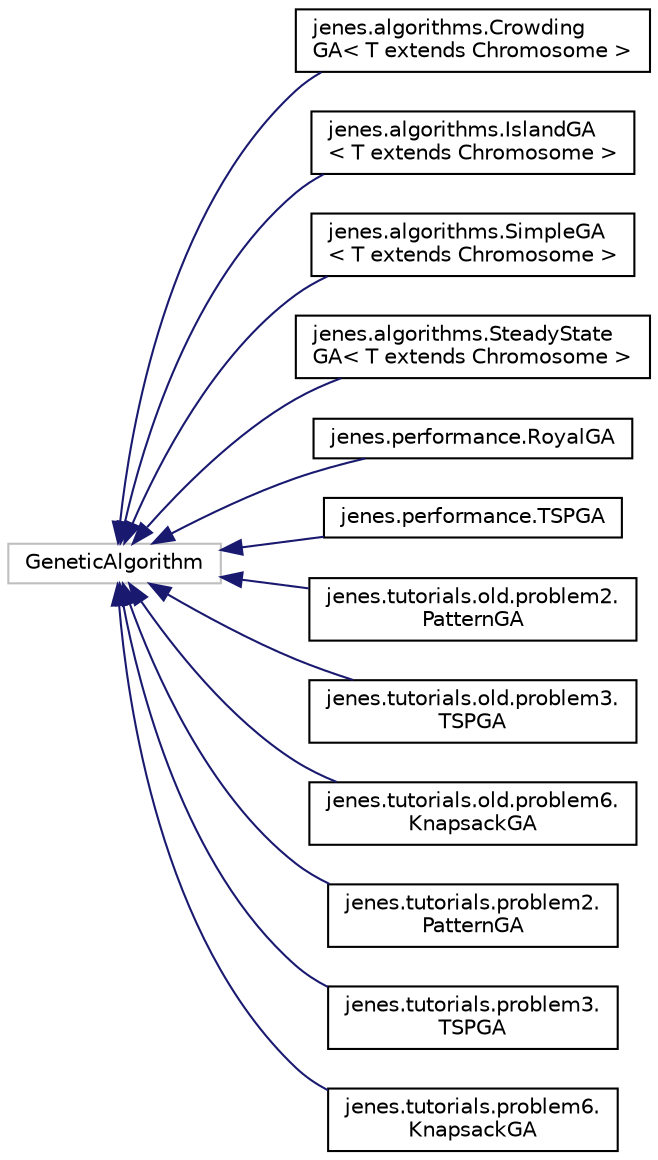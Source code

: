 digraph "Representación gráfica de la clase"
{
  edge [fontname="Helvetica",fontsize="10",labelfontname="Helvetica",labelfontsize="10"];
  node [fontname="Helvetica",fontsize="10",shape=record];
  rankdir="LR";
  Node1 [label="GeneticAlgorithm",height=0.2,width=0.4,color="grey75", fillcolor="white", style="filled"];
  Node1 -> Node2 [dir="back",color="midnightblue",fontsize="10",style="solid",fontname="Helvetica"];
  Node2 [label="jenes.algorithms.Crowding\lGA\< T extends Chromosome \>",height=0.2,width=0.4,color="black", fillcolor="white", style="filled",URL="$classjenes_1_1algorithms_1_1_crowding_g_a_3_01_t_01extends_01_chromosome_01_4.html"];
  Node1 -> Node3 [dir="back",color="midnightblue",fontsize="10",style="solid",fontname="Helvetica"];
  Node3 [label="jenes.algorithms.IslandGA\l\< T extends Chromosome \>",height=0.2,width=0.4,color="black", fillcolor="white", style="filled",URL="$classjenes_1_1algorithms_1_1_island_g_a_3_01_t_01extends_01_chromosome_01_4.html"];
  Node1 -> Node4 [dir="back",color="midnightblue",fontsize="10",style="solid",fontname="Helvetica"];
  Node4 [label="jenes.algorithms.SimpleGA\l\< T extends Chromosome \>",height=0.2,width=0.4,color="black", fillcolor="white", style="filled",URL="$classjenes_1_1algorithms_1_1_simple_g_a_3_01_t_01extends_01_chromosome_01_4.html"];
  Node1 -> Node5 [dir="back",color="midnightblue",fontsize="10",style="solid",fontname="Helvetica"];
  Node5 [label="jenes.algorithms.SteadyState\lGA\< T extends Chromosome \>",height=0.2,width=0.4,color="black", fillcolor="white", style="filled",URL="$classjenes_1_1algorithms_1_1_steady_state_g_a_3_01_t_01extends_01_chromosome_01_4.html"];
  Node1 -> Node6 [dir="back",color="midnightblue",fontsize="10",style="solid",fontname="Helvetica"];
  Node6 [label="jenes.performance.RoyalGA",height=0.2,width=0.4,color="black", fillcolor="white", style="filled",URL="$classjenes_1_1performance_1_1_royal_g_a.html"];
  Node1 -> Node7 [dir="back",color="midnightblue",fontsize="10",style="solid",fontname="Helvetica"];
  Node7 [label="jenes.performance.TSPGA",height=0.2,width=0.4,color="black", fillcolor="white", style="filled",URL="$classjenes_1_1performance_1_1_t_s_p_g_a.html"];
  Node1 -> Node8 [dir="back",color="midnightblue",fontsize="10",style="solid",fontname="Helvetica"];
  Node8 [label="jenes.tutorials.old.problem2.\lPatternGA",height=0.2,width=0.4,color="black", fillcolor="white", style="filled",URL="$classjenes_1_1tutorials_1_1old_1_1problem2_1_1_pattern_g_a.html"];
  Node1 -> Node9 [dir="back",color="midnightblue",fontsize="10",style="solid",fontname="Helvetica"];
  Node9 [label="jenes.tutorials.old.problem3.\lTSPGA",height=0.2,width=0.4,color="black", fillcolor="white", style="filled",URL="$classjenes_1_1tutorials_1_1old_1_1problem3_1_1_t_s_p_g_a.html"];
  Node1 -> Node10 [dir="back",color="midnightblue",fontsize="10",style="solid",fontname="Helvetica"];
  Node10 [label="jenes.tutorials.old.problem6.\lKnapsackGA",height=0.2,width=0.4,color="black", fillcolor="white", style="filled",URL="$classjenes_1_1tutorials_1_1old_1_1problem6_1_1_knapsack_g_a.html"];
  Node1 -> Node11 [dir="back",color="midnightblue",fontsize="10",style="solid",fontname="Helvetica"];
  Node11 [label="jenes.tutorials.problem2.\lPatternGA",height=0.2,width=0.4,color="black", fillcolor="white", style="filled",URL="$classjenes_1_1tutorials_1_1problem2_1_1_pattern_g_a.html"];
  Node1 -> Node12 [dir="back",color="midnightblue",fontsize="10",style="solid",fontname="Helvetica"];
  Node12 [label="jenes.tutorials.problem3.\lTSPGA",height=0.2,width=0.4,color="black", fillcolor="white", style="filled",URL="$classjenes_1_1tutorials_1_1problem3_1_1_t_s_p_g_a.html"];
  Node1 -> Node13 [dir="back",color="midnightblue",fontsize="10",style="solid",fontname="Helvetica"];
  Node13 [label="jenes.tutorials.problem6.\lKnapsackGA",height=0.2,width=0.4,color="black", fillcolor="white", style="filled",URL="$classjenes_1_1tutorials_1_1problem6_1_1_knapsack_g_a.html"];
}
